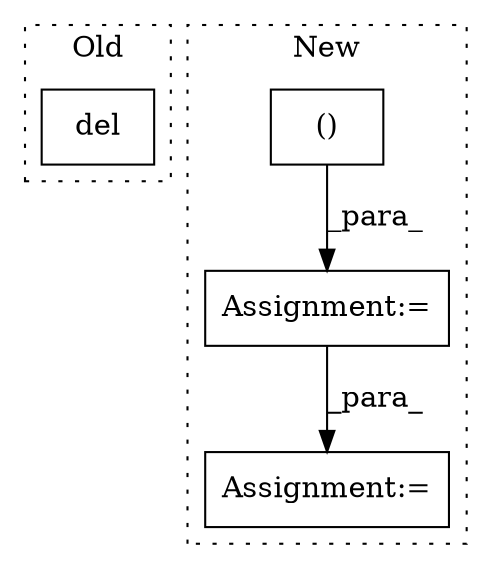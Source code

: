 digraph G {
subgraph cluster0 {
1 [label="del" a="32" s="4259,4270" l="4,1" shape="box"];
label = "Old";
style="dotted";
}
subgraph cluster1 {
2 [label="()" a="106" s="3496" l="56" shape="box"];
3 [label="Assignment:=" a="7" s="3682" l="1" shape="box"];
4 [label="Assignment:=" a="7" s="3586" l="1" shape="box"];
label = "New";
style="dotted";
}
2 -> 4 [label="_para_"];
4 -> 3 [label="_para_"];
}